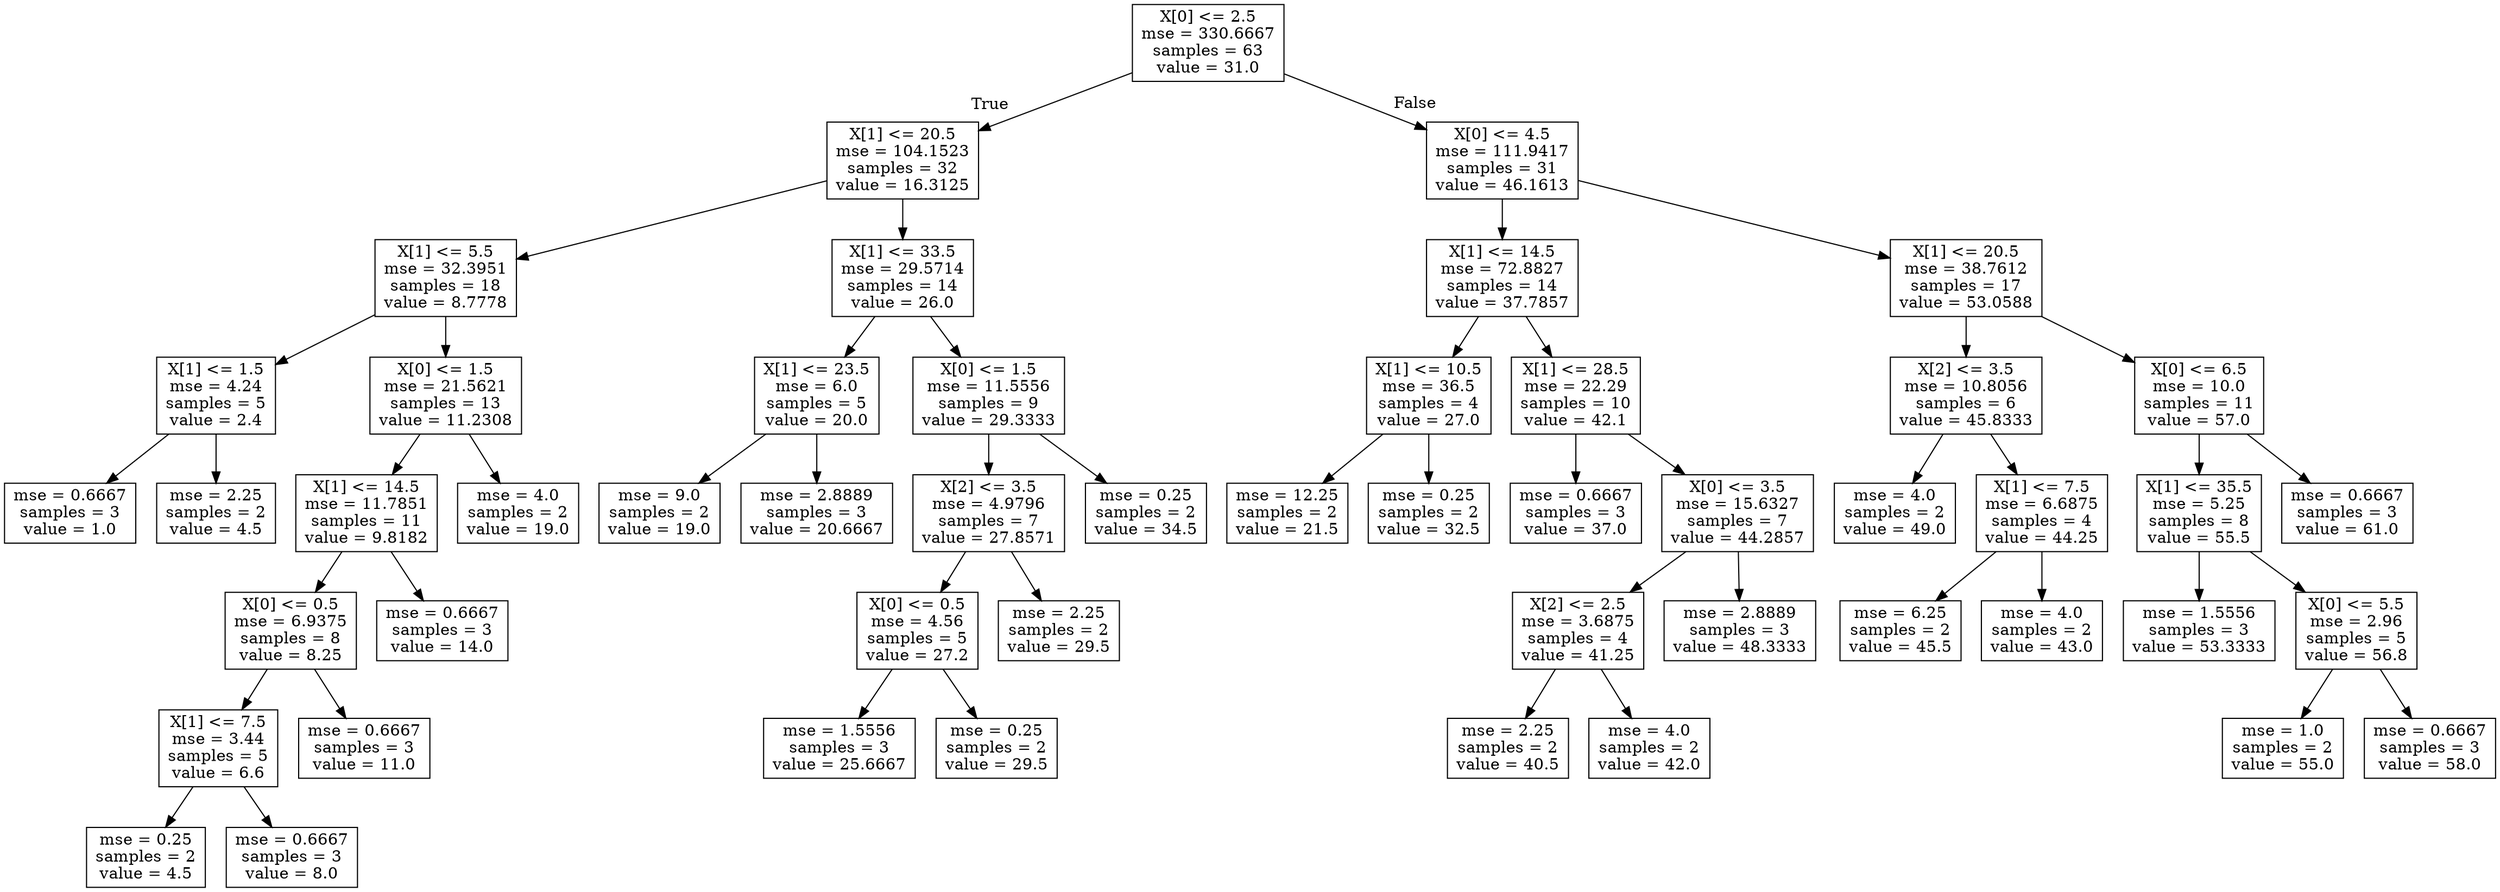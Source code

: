 digraph Tree {
node [shape=box] ;
0 [label="X[0] <= 2.5\nmse = 330.6667\nsamples = 63\nvalue = 31.0"] ;
1 [label="X[1] <= 20.5\nmse = 104.1523\nsamples = 32\nvalue = 16.3125"] ;
0 -> 1 [labeldistance=2.5, labelangle=45, headlabel="True"] ;
2 [label="X[1] <= 5.5\nmse = 32.3951\nsamples = 18\nvalue = 8.7778"] ;
1 -> 2 ;
3 [label="X[1] <= 1.5\nmse = 4.24\nsamples = 5\nvalue = 2.4"] ;
2 -> 3 ;
4 [label="mse = 0.6667\nsamples = 3\nvalue = 1.0"] ;
3 -> 4 ;
5 [label="mse = 2.25\nsamples = 2\nvalue = 4.5"] ;
3 -> 5 ;
6 [label="X[0] <= 1.5\nmse = 21.5621\nsamples = 13\nvalue = 11.2308"] ;
2 -> 6 ;
7 [label="X[1] <= 14.5\nmse = 11.7851\nsamples = 11\nvalue = 9.8182"] ;
6 -> 7 ;
8 [label="X[0] <= 0.5\nmse = 6.9375\nsamples = 8\nvalue = 8.25"] ;
7 -> 8 ;
9 [label="X[1] <= 7.5\nmse = 3.44\nsamples = 5\nvalue = 6.6"] ;
8 -> 9 ;
10 [label="mse = 0.25\nsamples = 2\nvalue = 4.5"] ;
9 -> 10 ;
11 [label="mse = 0.6667\nsamples = 3\nvalue = 8.0"] ;
9 -> 11 ;
12 [label="mse = 0.6667\nsamples = 3\nvalue = 11.0"] ;
8 -> 12 ;
13 [label="mse = 0.6667\nsamples = 3\nvalue = 14.0"] ;
7 -> 13 ;
14 [label="mse = 4.0\nsamples = 2\nvalue = 19.0"] ;
6 -> 14 ;
15 [label="X[1] <= 33.5\nmse = 29.5714\nsamples = 14\nvalue = 26.0"] ;
1 -> 15 ;
16 [label="X[1] <= 23.5\nmse = 6.0\nsamples = 5\nvalue = 20.0"] ;
15 -> 16 ;
17 [label="mse = 9.0\nsamples = 2\nvalue = 19.0"] ;
16 -> 17 ;
18 [label="mse = 2.8889\nsamples = 3\nvalue = 20.6667"] ;
16 -> 18 ;
19 [label="X[0] <= 1.5\nmse = 11.5556\nsamples = 9\nvalue = 29.3333"] ;
15 -> 19 ;
20 [label="X[2] <= 3.5\nmse = 4.9796\nsamples = 7\nvalue = 27.8571"] ;
19 -> 20 ;
21 [label="X[0] <= 0.5\nmse = 4.56\nsamples = 5\nvalue = 27.2"] ;
20 -> 21 ;
22 [label="mse = 1.5556\nsamples = 3\nvalue = 25.6667"] ;
21 -> 22 ;
23 [label="mse = 0.25\nsamples = 2\nvalue = 29.5"] ;
21 -> 23 ;
24 [label="mse = 2.25\nsamples = 2\nvalue = 29.5"] ;
20 -> 24 ;
25 [label="mse = 0.25\nsamples = 2\nvalue = 34.5"] ;
19 -> 25 ;
26 [label="X[0] <= 4.5\nmse = 111.9417\nsamples = 31\nvalue = 46.1613"] ;
0 -> 26 [labeldistance=2.5, labelangle=-45, headlabel="False"] ;
27 [label="X[1] <= 14.5\nmse = 72.8827\nsamples = 14\nvalue = 37.7857"] ;
26 -> 27 ;
28 [label="X[1] <= 10.5\nmse = 36.5\nsamples = 4\nvalue = 27.0"] ;
27 -> 28 ;
29 [label="mse = 12.25\nsamples = 2\nvalue = 21.5"] ;
28 -> 29 ;
30 [label="mse = 0.25\nsamples = 2\nvalue = 32.5"] ;
28 -> 30 ;
31 [label="X[1] <= 28.5\nmse = 22.29\nsamples = 10\nvalue = 42.1"] ;
27 -> 31 ;
32 [label="mse = 0.6667\nsamples = 3\nvalue = 37.0"] ;
31 -> 32 ;
33 [label="X[0] <= 3.5\nmse = 15.6327\nsamples = 7\nvalue = 44.2857"] ;
31 -> 33 ;
34 [label="X[2] <= 2.5\nmse = 3.6875\nsamples = 4\nvalue = 41.25"] ;
33 -> 34 ;
35 [label="mse = 2.25\nsamples = 2\nvalue = 40.5"] ;
34 -> 35 ;
36 [label="mse = 4.0\nsamples = 2\nvalue = 42.0"] ;
34 -> 36 ;
37 [label="mse = 2.8889\nsamples = 3\nvalue = 48.3333"] ;
33 -> 37 ;
38 [label="X[1] <= 20.5\nmse = 38.7612\nsamples = 17\nvalue = 53.0588"] ;
26 -> 38 ;
39 [label="X[2] <= 3.5\nmse = 10.8056\nsamples = 6\nvalue = 45.8333"] ;
38 -> 39 ;
40 [label="mse = 4.0\nsamples = 2\nvalue = 49.0"] ;
39 -> 40 ;
41 [label="X[1] <= 7.5\nmse = 6.6875\nsamples = 4\nvalue = 44.25"] ;
39 -> 41 ;
42 [label="mse = 6.25\nsamples = 2\nvalue = 45.5"] ;
41 -> 42 ;
43 [label="mse = 4.0\nsamples = 2\nvalue = 43.0"] ;
41 -> 43 ;
44 [label="X[0] <= 6.5\nmse = 10.0\nsamples = 11\nvalue = 57.0"] ;
38 -> 44 ;
45 [label="X[1] <= 35.5\nmse = 5.25\nsamples = 8\nvalue = 55.5"] ;
44 -> 45 ;
46 [label="mse = 1.5556\nsamples = 3\nvalue = 53.3333"] ;
45 -> 46 ;
47 [label="X[0] <= 5.5\nmse = 2.96\nsamples = 5\nvalue = 56.8"] ;
45 -> 47 ;
48 [label="mse = 1.0\nsamples = 2\nvalue = 55.0"] ;
47 -> 48 ;
49 [label="mse = 0.6667\nsamples = 3\nvalue = 58.0"] ;
47 -> 49 ;
50 [label="mse = 0.6667\nsamples = 3\nvalue = 61.0"] ;
44 -> 50 ;
}